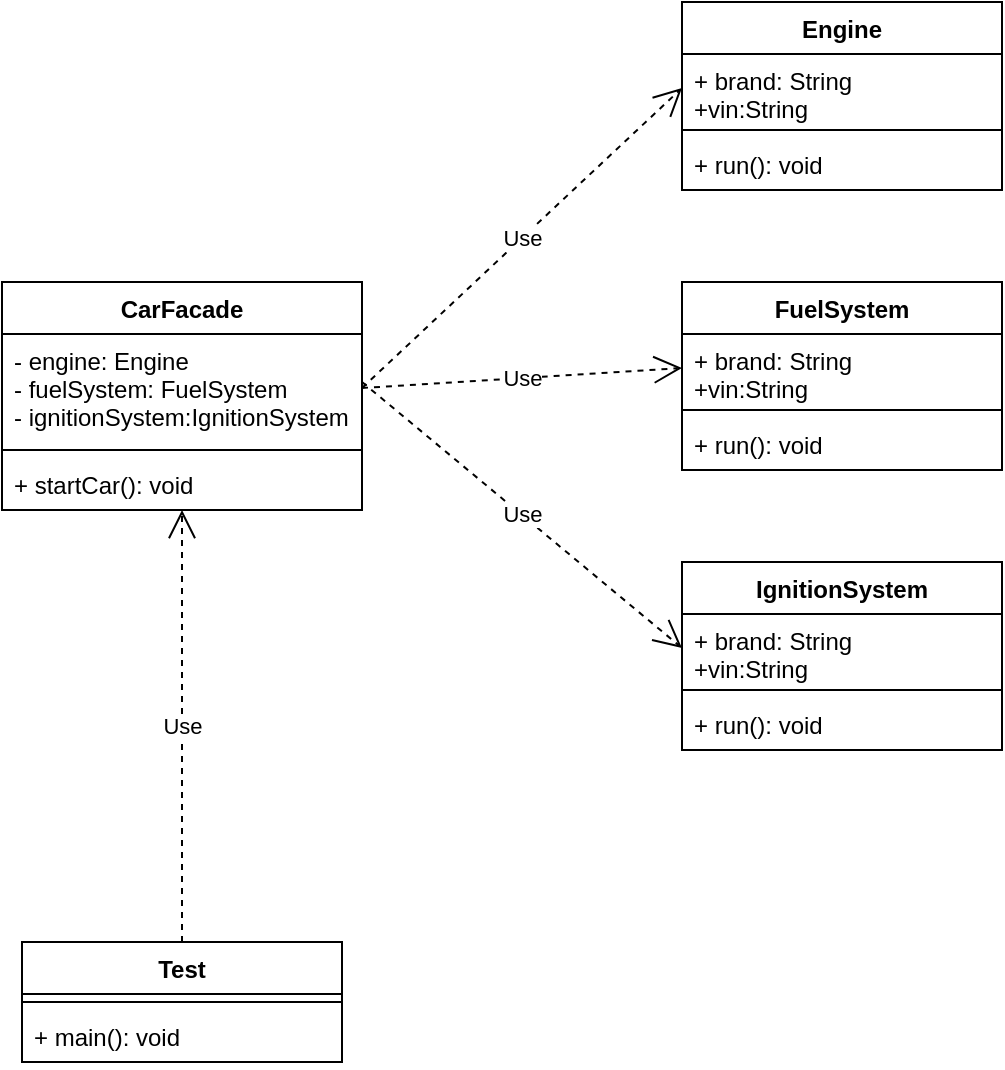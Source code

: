 <mxfile version="18.0.6" type="device"><diagram id="aN4HvWtMiXiYndAj0JJv" name="第 1 页"><mxGraphModel dx="1342" dy="754" grid="1" gridSize="10" guides="1" tooltips="1" connect="1" arrows="1" fold="1" page="1" pageScale="1" pageWidth="827" pageHeight="1169" math="0" shadow="0"><root><mxCell id="0"/><mxCell id="1" parent="0"/><mxCell id="o8dezDME8GLegBk9HknI-1" value="CarFacade" style="swimlane;fontStyle=1;align=center;verticalAlign=top;childLayout=stackLayout;horizontal=1;startSize=26;horizontalStack=0;resizeParent=1;resizeParentMax=0;resizeLast=0;collapsible=1;marginBottom=0;" vertex="1" parent="1"><mxGeometry x="140" y="200" width="180" height="114" as="geometry"/></mxCell><mxCell id="o8dezDME8GLegBk9HknI-2" value="- engine: Engine&#10;- fuelSystem: FuelSystem&#10;- ignitionSystem:IgnitionSystem&#10;" style="text;strokeColor=none;fillColor=none;align=left;verticalAlign=top;spacingLeft=4;spacingRight=4;overflow=hidden;rotatable=0;points=[[0,0.5],[1,0.5]];portConstraint=eastwest;" vertex="1" parent="o8dezDME8GLegBk9HknI-1"><mxGeometry y="26" width="180" height="54" as="geometry"/></mxCell><mxCell id="o8dezDME8GLegBk9HknI-3" value="" style="line;strokeWidth=1;fillColor=none;align=left;verticalAlign=middle;spacingTop=-1;spacingLeft=3;spacingRight=3;rotatable=0;labelPosition=right;points=[];portConstraint=eastwest;" vertex="1" parent="o8dezDME8GLegBk9HknI-1"><mxGeometry y="80" width="180" height="8" as="geometry"/></mxCell><mxCell id="o8dezDME8GLegBk9HknI-4" value="+ startCar(): void" style="text;strokeColor=none;fillColor=none;align=left;verticalAlign=top;spacingLeft=4;spacingRight=4;overflow=hidden;rotatable=0;points=[[0,0.5],[1,0.5]];portConstraint=eastwest;" vertex="1" parent="o8dezDME8GLegBk9HknI-1"><mxGeometry y="88" width="180" height="26" as="geometry"/></mxCell><mxCell id="o8dezDME8GLegBk9HknI-5" value="FuelSystem" style="swimlane;fontStyle=1;align=center;verticalAlign=top;childLayout=stackLayout;horizontal=1;startSize=26;horizontalStack=0;resizeParent=1;resizeParentMax=0;resizeLast=0;collapsible=1;marginBottom=0;" vertex="1" parent="1"><mxGeometry x="480" y="200" width="160" height="94" as="geometry"/></mxCell><mxCell id="o8dezDME8GLegBk9HknI-6" value="+ brand: String&#10;+vin:String" style="text;strokeColor=none;fillColor=none;align=left;verticalAlign=top;spacingLeft=4;spacingRight=4;overflow=hidden;rotatable=0;points=[[0,0.5],[1,0.5]];portConstraint=eastwest;" vertex="1" parent="o8dezDME8GLegBk9HknI-5"><mxGeometry y="26" width="160" height="34" as="geometry"/></mxCell><mxCell id="o8dezDME8GLegBk9HknI-7" value="" style="line;strokeWidth=1;fillColor=none;align=left;verticalAlign=middle;spacingTop=-1;spacingLeft=3;spacingRight=3;rotatable=0;labelPosition=right;points=[];portConstraint=eastwest;" vertex="1" parent="o8dezDME8GLegBk9HknI-5"><mxGeometry y="60" width="160" height="8" as="geometry"/></mxCell><mxCell id="o8dezDME8GLegBk9HknI-8" value="+ run(): void" style="text;strokeColor=none;fillColor=none;align=left;verticalAlign=top;spacingLeft=4;spacingRight=4;overflow=hidden;rotatable=0;points=[[0,0.5],[1,0.5]];portConstraint=eastwest;" vertex="1" parent="o8dezDME8GLegBk9HknI-5"><mxGeometry y="68" width="160" height="26" as="geometry"/></mxCell><mxCell id="o8dezDME8GLegBk9HknI-9" value="IgnitionSystem" style="swimlane;fontStyle=1;align=center;verticalAlign=top;childLayout=stackLayout;horizontal=1;startSize=26;horizontalStack=0;resizeParent=1;resizeParentMax=0;resizeLast=0;collapsible=1;marginBottom=0;" vertex="1" parent="1"><mxGeometry x="480" y="340" width="160" height="94" as="geometry"/></mxCell><mxCell id="o8dezDME8GLegBk9HknI-10" value="+ brand: String&#10;+vin:String" style="text;strokeColor=none;fillColor=none;align=left;verticalAlign=top;spacingLeft=4;spacingRight=4;overflow=hidden;rotatable=0;points=[[0,0.5],[1,0.5]];portConstraint=eastwest;" vertex="1" parent="o8dezDME8GLegBk9HknI-9"><mxGeometry y="26" width="160" height="34" as="geometry"/></mxCell><mxCell id="o8dezDME8GLegBk9HknI-11" value="" style="line;strokeWidth=1;fillColor=none;align=left;verticalAlign=middle;spacingTop=-1;spacingLeft=3;spacingRight=3;rotatable=0;labelPosition=right;points=[];portConstraint=eastwest;" vertex="1" parent="o8dezDME8GLegBk9HknI-9"><mxGeometry y="60" width="160" height="8" as="geometry"/></mxCell><mxCell id="o8dezDME8GLegBk9HknI-12" value="+ run(): void" style="text;strokeColor=none;fillColor=none;align=left;verticalAlign=top;spacingLeft=4;spacingRight=4;overflow=hidden;rotatable=0;points=[[0,0.5],[1,0.5]];portConstraint=eastwest;" vertex="1" parent="o8dezDME8GLegBk9HknI-9"><mxGeometry y="68" width="160" height="26" as="geometry"/></mxCell><mxCell id="o8dezDME8GLegBk9HknI-13" value="Engine" style="swimlane;fontStyle=1;align=center;verticalAlign=top;childLayout=stackLayout;horizontal=1;startSize=26;horizontalStack=0;resizeParent=1;resizeParentMax=0;resizeLast=0;collapsible=1;marginBottom=0;" vertex="1" parent="1"><mxGeometry x="480" y="60" width="160" height="94" as="geometry"/></mxCell><mxCell id="o8dezDME8GLegBk9HknI-14" value="+ brand: String&#10;+vin:String" style="text;strokeColor=none;fillColor=none;align=left;verticalAlign=top;spacingLeft=4;spacingRight=4;overflow=hidden;rotatable=0;points=[[0,0.5],[1,0.5]];portConstraint=eastwest;" vertex="1" parent="o8dezDME8GLegBk9HknI-13"><mxGeometry y="26" width="160" height="34" as="geometry"/></mxCell><mxCell id="o8dezDME8GLegBk9HknI-15" value="" style="line;strokeWidth=1;fillColor=none;align=left;verticalAlign=middle;spacingTop=-1;spacingLeft=3;spacingRight=3;rotatable=0;labelPosition=right;points=[];portConstraint=eastwest;" vertex="1" parent="o8dezDME8GLegBk9HknI-13"><mxGeometry y="60" width="160" height="8" as="geometry"/></mxCell><mxCell id="o8dezDME8GLegBk9HknI-16" value="+ run(): void" style="text;strokeColor=none;fillColor=none;align=left;verticalAlign=top;spacingLeft=4;spacingRight=4;overflow=hidden;rotatable=0;points=[[0,0.5],[1,0.5]];portConstraint=eastwest;" vertex="1" parent="o8dezDME8GLegBk9HknI-13"><mxGeometry y="68" width="160" height="26" as="geometry"/></mxCell><mxCell id="o8dezDME8GLegBk9HknI-18" value="Use" style="endArrow=open;endSize=12;dashed=1;html=1;rounded=0;exitX=1;exitY=0.5;exitDx=0;exitDy=0;entryX=0;entryY=0.5;entryDx=0;entryDy=0;" edge="1" parent="1" source="o8dezDME8GLegBk9HknI-2" target="o8dezDME8GLegBk9HknI-14"><mxGeometry width="160" relative="1" as="geometry"><mxPoint x="330" y="390" as="sourcePoint"/><mxPoint x="490" y="390" as="targetPoint"/></mxGeometry></mxCell><mxCell id="o8dezDME8GLegBk9HknI-19" value="Use" style="endArrow=open;endSize=12;dashed=1;html=1;rounded=0;exitX=1;exitY=0.5;exitDx=0;exitDy=0;entryX=0;entryY=0.5;entryDx=0;entryDy=0;" edge="1" parent="1" source="o8dezDME8GLegBk9HknI-2" target="o8dezDME8GLegBk9HknI-6"><mxGeometry width="160" relative="1" as="geometry"><mxPoint x="330" y="263" as="sourcePoint"/><mxPoint x="490" y="113" as="targetPoint"/></mxGeometry></mxCell><mxCell id="o8dezDME8GLegBk9HknI-20" value="Use" style="endArrow=open;endSize=12;dashed=1;html=1;rounded=0;entryX=0;entryY=0.5;entryDx=0;entryDy=0;" edge="1" parent="1" target="o8dezDME8GLegBk9HknI-10"><mxGeometry width="160" relative="1" as="geometry"><mxPoint x="320" y="250" as="sourcePoint"/><mxPoint x="500" y="123" as="targetPoint"/></mxGeometry></mxCell><mxCell id="o8dezDME8GLegBk9HknI-21" value="Test" style="swimlane;fontStyle=1;align=center;verticalAlign=top;childLayout=stackLayout;horizontal=1;startSize=26;horizontalStack=0;resizeParent=1;resizeParentMax=0;resizeLast=0;collapsible=1;marginBottom=0;" vertex="1" parent="1"><mxGeometry x="150" y="530" width="160" height="60" as="geometry"/></mxCell><mxCell id="o8dezDME8GLegBk9HknI-22" value="" style="line;strokeWidth=1;fillColor=none;align=left;verticalAlign=middle;spacingTop=-1;spacingLeft=3;spacingRight=3;rotatable=0;labelPosition=right;points=[];portConstraint=eastwest;" vertex="1" parent="o8dezDME8GLegBk9HknI-21"><mxGeometry y="26" width="160" height="8" as="geometry"/></mxCell><mxCell id="o8dezDME8GLegBk9HknI-23" value="+ main(): void" style="text;strokeColor=none;fillColor=none;align=left;verticalAlign=top;spacingLeft=4;spacingRight=4;overflow=hidden;rotatable=0;points=[[0,0.5],[1,0.5]];portConstraint=eastwest;" vertex="1" parent="o8dezDME8GLegBk9HknI-21"><mxGeometry y="34" width="160" height="26" as="geometry"/></mxCell><mxCell id="o8dezDME8GLegBk9HknI-24" value="Use" style="endArrow=open;endSize=12;dashed=1;html=1;exitX=0.5;exitY=0;exitDx=0;exitDy=0;" edge="1" parent="1" source="o8dezDME8GLegBk9HknI-21" target="o8dezDME8GLegBk9HknI-4"><mxGeometry width="160" relative="1" as="geometry"><mxPoint x="157" y="758" as="sourcePoint"/><mxPoint x="230" y="710" as="targetPoint"/></mxGeometry></mxCell></root></mxGraphModel></diagram></mxfile>